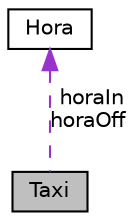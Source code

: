 digraph "Taxi"
{
  edge [fontname="Helvetica",fontsize="10",labelfontname="Helvetica",labelfontsize="10"];
  node [fontname="Helvetica",fontsize="10",shape=record];
  Node1 [label="Taxi",height=0.2,width=0.4,color="black", fillcolor="grey75", style="filled", fontcolor="black"];
  Node2 -> Node1 [dir="back",color="darkorchid3",fontsize="10",style="dashed",label=" horaIn\nhoraOff" ,fontname="Helvetica"];
  Node2 [label="Hora",height=0.2,width=0.4,color="black", fillcolor="white", style="filled",URL="$class_hora.html"];
}
